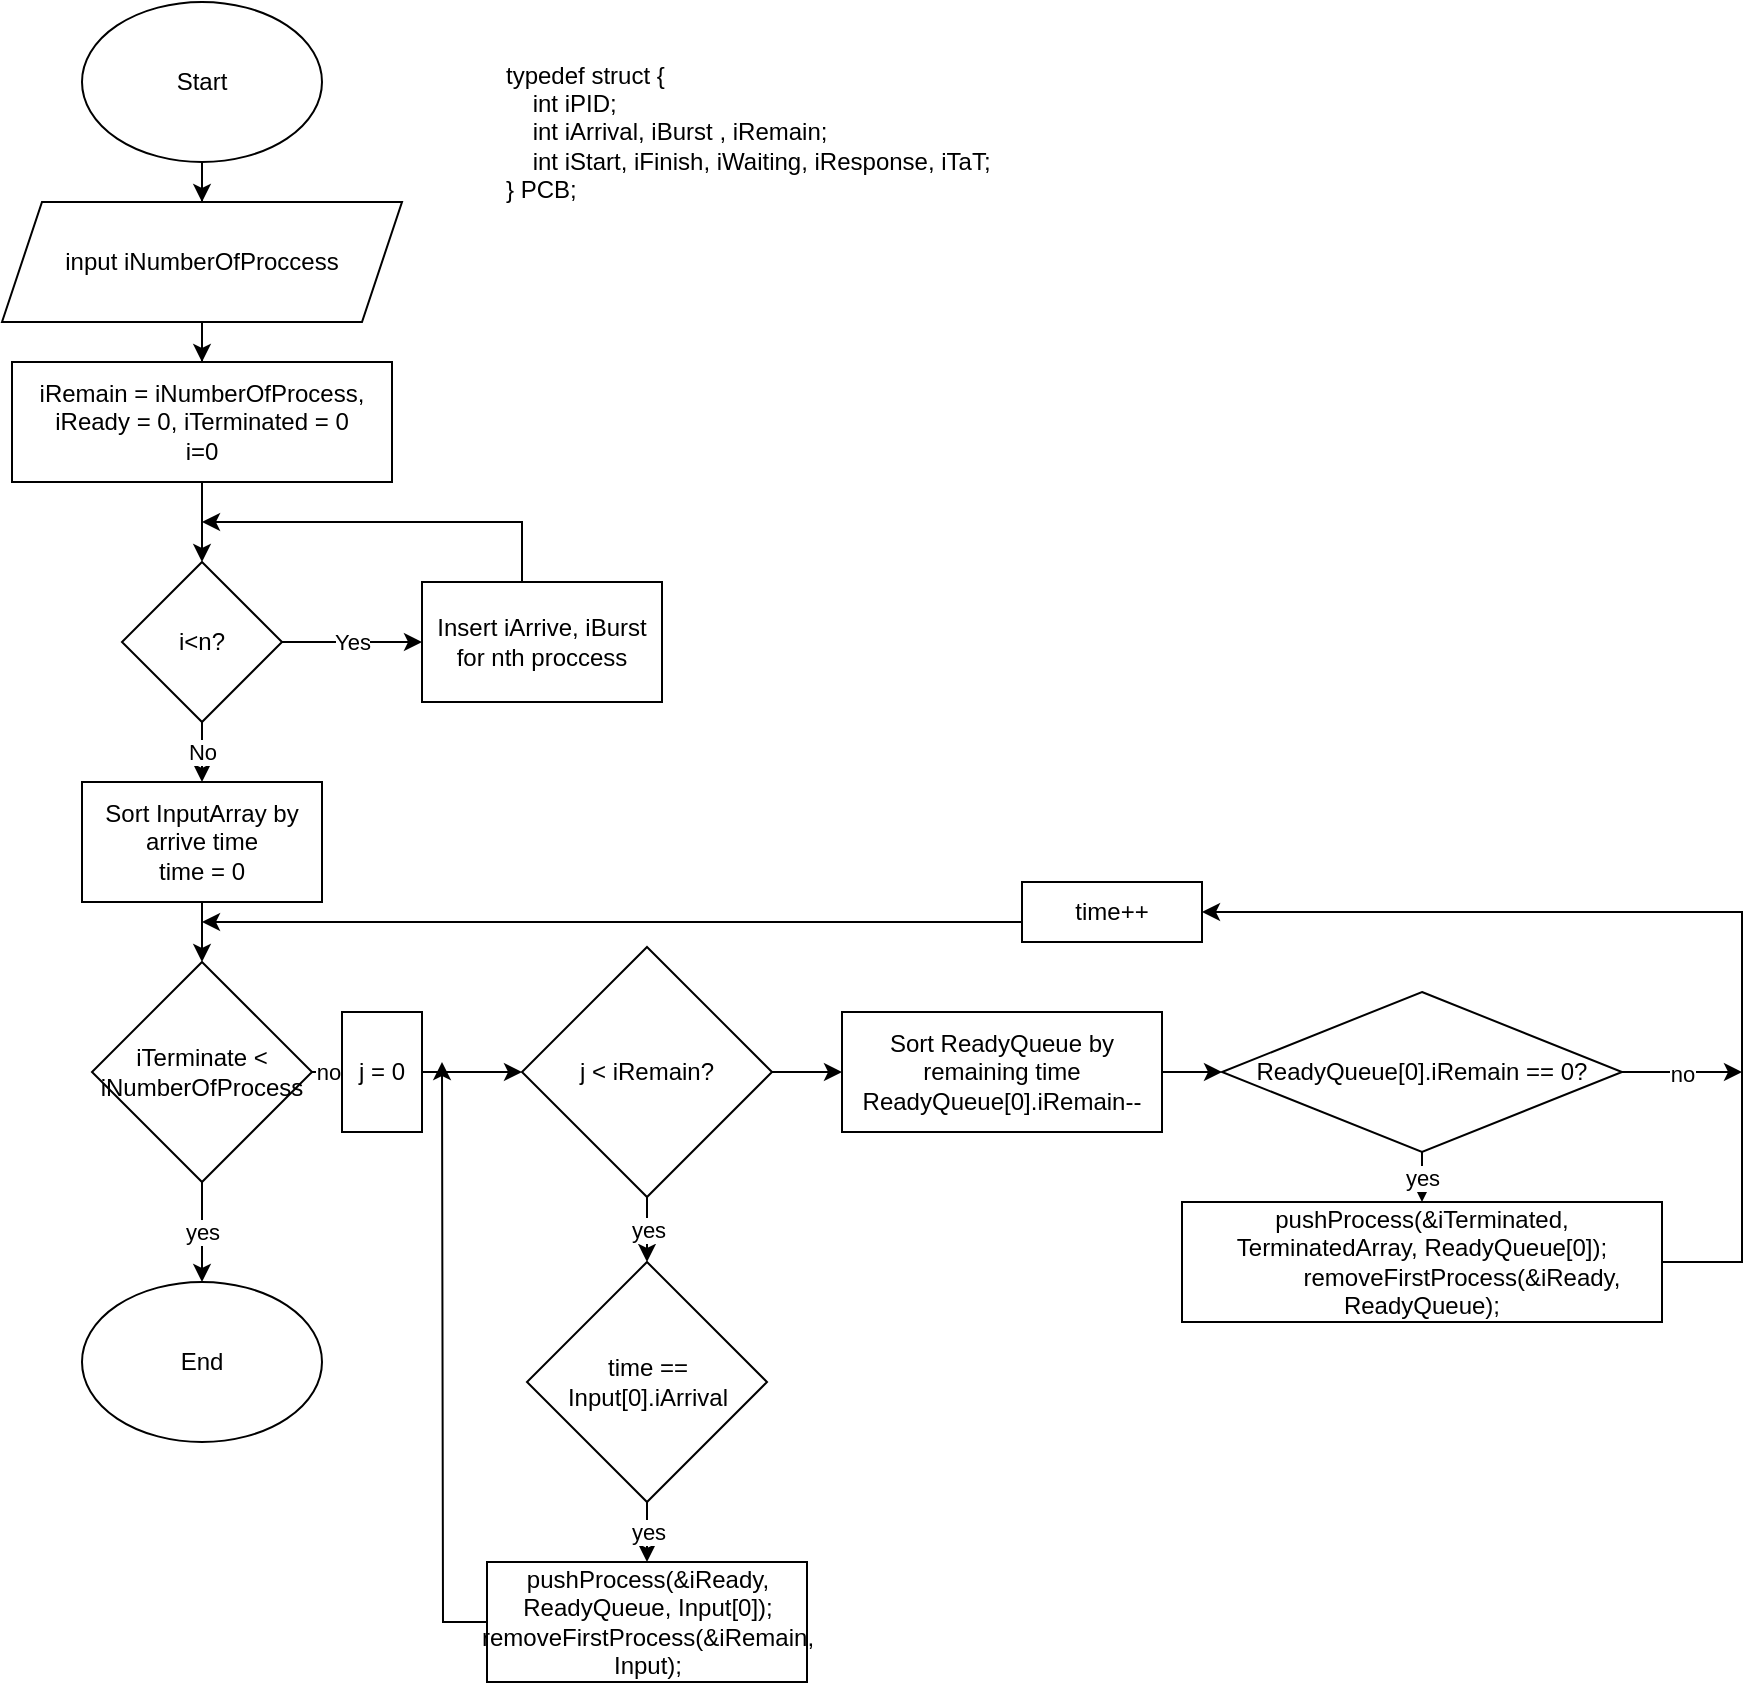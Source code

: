 <mxfile version="22.1.4" type="github">
  <diagram name="Page-1" id="s_rpJoZAowO82ZjFxE7U">
    <mxGraphModel dx="2785" dy="1558" grid="1" gridSize="10" guides="1" tooltips="1" connect="1" arrows="1" fold="1" page="1" pageScale="1" pageWidth="850" pageHeight="1100" math="0" shadow="0">
      <root>
        <mxCell id="0" />
        <mxCell id="1" parent="0" />
        <mxCell id="CLkYVUwVxwoznqqn1GhV-2" value="&lt;div align=&quot;left&quot;&gt;typedef struct {&lt;br&gt;&amp;nbsp;&amp;nbsp;&amp;nbsp; int iPID;&lt;br&gt;&amp;nbsp;&amp;nbsp;&amp;nbsp; int iArrival, iBurst , iRemain;&lt;br&gt;&amp;nbsp;&amp;nbsp;&amp;nbsp; int iStart, iFinish, iWaiting, iResponse, iTaT;&lt;br&gt;} PCB;&lt;/div&gt;" style="text;html=1;strokeColor=none;fillColor=none;align=left;verticalAlign=middle;whiteSpace=wrap;rounded=0;" vertex="1" parent="1">
          <mxGeometry x="380" y="140" width="310" height="110" as="geometry" />
        </mxCell>
        <mxCell id="CLkYVUwVxwoznqqn1GhV-12" style="edgeStyle=orthogonalEdgeStyle;rounded=0;orthogonalLoop=1;jettySize=auto;html=1;" edge="1" parent="1" source="CLkYVUwVxwoznqqn1GhV-3" target="CLkYVUwVxwoznqqn1GhV-4">
          <mxGeometry relative="1" as="geometry" />
        </mxCell>
        <mxCell id="CLkYVUwVxwoznqqn1GhV-3" value="Start" style="ellipse;whiteSpace=wrap;html=1;" vertex="1" parent="1">
          <mxGeometry x="170" y="130" width="120" height="80" as="geometry" />
        </mxCell>
        <mxCell id="CLkYVUwVxwoznqqn1GhV-13" style="edgeStyle=orthogonalEdgeStyle;rounded=0;orthogonalLoop=1;jettySize=auto;html=1;" edge="1" parent="1" source="CLkYVUwVxwoznqqn1GhV-4" target="CLkYVUwVxwoznqqn1GhV-5">
          <mxGeometry relative="1" as="geometry" />
        </mxCell>
        <mxCell id="CLkYVUwVxwoznqqn1GhV-4" value="input iNumberOfProccess" style="shape=parallelogram;perimeter=parallelogramPerimeter;whiteSpace=wrap;html=1;fixedSize=1;" vertex="1" parent="1">
          <mxGeometry x="130" y="230" width="200" height="60" as="geometry" />
        </mxCell>
        <mxCell id="CLkYVUwVxwoznqqn1GhV-9" style="edgeStyle=orthogonalEdgeStyle;rounded=0;orthogonalLoop=1;jettySize=auto;html=1;" edge="1" parent="1" source="CLkYVUwVxwoznqqn1GhV-5" target="CLkYVUwVxwoznqqn1GhV-6">
          <mxGeometry relative="1" as="geometry" />
        </mxCell>
        <mxCell id="CLkYVUwVxwoznqqn1GhV-5" value="&lt;div&gt;iRemain = iNumberOfProcess, iReady = 0, iTerminated = 0&lt;/div&gt;&lt;div&gt;i=0&lt;br&gt;&lt;/div&gt;" style="rounded=0;whiteSpace=wrap;html=1;" vertex="1" parent="1">
          <mxGeometry x="135" y="310" width="190" height="60" as="geometry" />
        </mxCell>
        <mxCell id="CLkYVUwVxwoznqqn1GhV-10" value="Yes" style="edgeStyle=orthogonalEdgeStyle;rounded=0;orthogonalLoop=1;jettySize=auto;html=1;entryX=0;entryY=0.5;entryDx=0;entryDy=0;" edge="1" parent="1" source="CLkYVUwVxwoznqqn1GhV-6" target="CLkYVUwVxwoznqqn1GhV-8">
          <mxGeometry relative="1" as="geometry" />
        </mxCell>
        <mxCell id="CLkYVUwVxwoznqqn1GhV-17" value="No" style="edgeStyle=orthogonalEdgeStyle;rounded=0;orthogonalLoop=1;jettySize=auto;html=1;" edge="1" parent="1" source="CLkYVUwVxwoznqqn1GhV-6" target="CLkYVUwVxwoznqqn1GhV-16">
          <mxGeometry relative="1" as="geometry" />
        </mxCell>
        <mxCell id="CLkYVUwVxwoznqqn1GhV-6" value="i&amp;lt;n?" style="rhombus;whiteSpace=wrap;html=1;" vertex="1" parent="1">
          <mxGeometry x="190" y="410" width="80" height="80" as="geometry" />
        </mxCell>
        <mxCell id="CLkYVUwVxwoznqqn1GhV-11" style="edgeStyle=orthogonalEdgeStyle;rounded=0;orthogonalLoop=1;jettySize=auto;html=1;" edge="1" parent="1" source="CLkYVUwVxwoznqqn1GhV-8">
          <mxGeometry relative="1" as="geometry">
            <mxPoint x="230" y="390" as="targetPoint" />
            <Array as="points">
              <mxPoint x="390" y="390" />
            </Array>
          </mxGeometry>
        </mxCell>
        <mxCell id="CLkYVUwVxwoznqqn1GhV-8" value="Insert iArrive, iBurst for nth proccess" style="rounded=0;whiteSpace=wrap;html=1;" vertex="1" parent="1">
          <mxGeometry x="340" y="420" width="120" height="60" as="geometry" />
        </mxCell>
        <mxCell id="CLkYVUwVxwoznqqn1GhV-20" value="" style="edgeStyle=orthogonalEdgeStyle;rounded=0;orthogonalLoop=1;jettySize=auto;html=1;" edge="1" parent="1" source="CLkYVUwVxwoznqqn1GhV-16" target="CLkYVUwVxwoznqqn1GhV-19">
          <mxGeometry relative="1" as="geometry" />
        </mxCell>
        <mxCell id="CLkYVUwVxwoznqqn1GhV-16" value="&lt;div&gt;Sort InputArray by arrive time&lt;/div&gt;&lt;div&gt;time = 0&lt;br&gt;&lt;/div&gt;" style="whiteSpace=wrap;html=1;" vertex="1" parent="1">
          <mxGeometry x="170" y="520" width="120" height="60" as="geometry" />
        </mxCell>
        <mxCell id="CLkYVUwVxwoznqqn1GhV-21" value="no" style="edgeStyle=orthogonalEdgeStyle;rounded=0;orthogonalLoop=1;jettySize=auto;html=1;" edge="1" parent="1" source="CLkYVUwVxwoznqqn1GhV-19" target="CLkYVUwVxwoznqqn1GhV-24">
          <mxGeometry relative="1" as="geometry">
            <mxPoint x="390" y="665" as="targetPoint" />
          </mxGeometry>
        </mxCell>
        <mxCell id="CLkYVUwVxwoznqqn1GhV-48" value="yes" style="edgeStyle=orthogonalEdgeStyle;rounded=0;orthogonalLoop=1;jettySize=auto;html=1;" edge="1" parent="1" source="CLkYVUwVxwoznqqn1GhV-19" target="CLkYVUwVxwoznqqn1GhV-51">
          <mxGeometry relative="1" as="geometry">
            <mxPoint x="230" y="780" as="targetPoint" />
          </mxGeometry>
        </mxCell>
        <mxCell id="CLkYVUwVxwoznqqn1GhV-19" value="iTerminate &amp;lt; iNumberOfProcess" style="rhombus;whiteSpace=wrap;html=1;" vertex="1" parent="1">
          <mxGeometry x="175" y="610" width="110" height="110" as="geometry" />
        </mxCell>
        <mxCell id="CLkYVUwVxwoznqqn1GhV-25" style="edgeStyle=orthogonalEdgeStyle;rounded=0;orthogonalLoop=1;jettySize=auto;html=1;" edge="1" parent="1" source="CLkYVUwVxwoznqqn1GhV-24" target="CLkYVUwVxwoznqqn1GhV-26">
          <mxGeometry relative="1" as="geometry">
            <mxPoint x="430" y="665" as="targetPoint" />
          </mxGeometry>
        </mxCell>
        <mxCell id="CLkYVUwVxwoznqqn1GhV-24" value="j = 0" style="rounded=0;whiteSpace=wrap;html=1;" vertex="1" parent="1">
          <mxGeometry x="300" y="635" width="40" height="60" as="geometry" />
        </mxCell>
        <mxCell id="CLkYVUwVxwoznqqn1GhV-27" value="yes" style="edgeStyle=orthogonalEdgeStyle;rounded=0;orthogonalLoop=1;jettySize=auto;html=1;" edge="1" parent="1" source="CLkYVUwVxwoznqqn1GhV-26" target="CLkYVUwVxwoznqqn1GhV-29">
          <mxGeometry relative="1" as="geometry">
            <mxPoint x="452.5" y="750" as="targetPoint" />
          </mxGeometry>
        </mxCell>
        <mxCell id="CLkYVUwVxwoznqqn1GhV-36" style="edgeStyle=orthogonalEdgeStyle;rounded=0;orthogonalLoop=1;jettySize=auto;html=1;" edge="1" parent="1" source="CLkYVUwVxwoznqqn1GhV-26" target="CLkYVUwVxwoznqqn1GhV-37">
          <mxGeometry relative="1" as="geometry">
            <mxPoint x="560" y="665" as="targetPoint" />
          </mxGeometry>
        </mxCell>
        <mxCell id="CLkYVUwVxwoznqqn1GhV-26" value="j &amp;lt; iRemain?" style="rhombus;whiteSpace=wrap;html=1;" vertex="1" parent="1">
          <mxGeometry x="390" y="602.5" width="125" height="125" as="geometry" />
        </mxCell>
        <mxCell id="CLkYVUwVxwoznqqn1GhV-30" value="yes" style="edgeStyle=orthogonalEdgeStyle;rounded=0;orthogonalLoop=1;jettySize=auto;html=1;" edge="1" parent="1" source="CLkYVUwVxwoznqqn1GhV-29" target="CLkYVUwVxwoznqqn1GhV-31">
          <mxGeometry relative="1" as="geometry">
            <mxPoint x="452.5" y="930" as="targetPoint" />
          </mxGeometry>
        </mxCell>
        <mxCell id="CLkYVUwVxwoznqqn1GhV-29" value="time == Input[0].iArrival" style="rhombus;whiteSpace=wrap;html=1;" vertex="1" parent="1">
          <mxGeometry x="392.5" y="760" width="120" height="120" as="geometry" />
        </mxCell>
        <mxCell id="CLkYVUwVxwoznqqn1GhV-34" style="edgeStyle=orthogonalEdgeStyle;rounded=0;orthogonalLoop=1;jettySize=auto;html=1;" edge="1" parent="1" source="CLkYVUwVxwoznqqn1GhV-31">
          <mxGeometry relative="1" as="geometry">
            <mxPoint x="350" y="660" as="targetPoint" />
          </mxGeometry>
        </mxCell>
        <mxCell id="CLkYVUwVxwoznqqn1GhV-31" value="&lt;div&gt;pushProcess(&amp;amp;iReady, ReadyQueue, Input[0]);&lt;/div&gt;&lt;div&gt;removeFirstProcess(&amp;amp;iRemain, Input);&lt;/div&gt;" style="rounded=0;whiteSpace=wrap;html=1;" vertex="1" parent="1">
          <mxGeometry x="372.5" y="910" width="160" height="60" as="geometry" />
        </mxCell>
        <mxCell id="CLkYVUwVxwoznqqn1GhV-39" style="edgeStyle=orthogonalEdgeStyle;rounded=0;orthogonalLoop=1;jettySize=auto;html=1;" edge="1" parent="1" source="CLkYVUwVxwoznqqn1GhV-37" target="CLkYVUwVxwoznqqn1GhV-40">
          <mxGeometry relative="1" as="geometry">
            <mxPoint x="780" y="665" as="targetPoint" />
          </mxGeometry>
        </mxCell>
        <mxCell id="CLkYVUwVxwoznqqn1GhV-37" value="&lt;div&gt;Sort ReadyQueue by remaining time&lt;/div&gt;&lt;div&gt;ReadyQueue[0].iRemain--&lt;br&gt;&lt;/div&gt;" style="rounded=0;whiteSpace=wrap;html=1;" vertex="1" parent="1">
          <mxGeometry x="550" y="635" width="160" height="60" as="geometry" />
        </mxCell>
        <mxCell id="CLkYVUwVxwoznqqn1GhV-41" value="yes" style="edgeStyle=orthogonalEdgeStyle;rounded=0;orthogonalLoop=1;jettySize=auto;html=1;" edge="1" parent="1" source="CLkYVUwVxwoznqqn1GhV-40" target="CLkYVUwVxwoznqqn1GhV-42">
          <mxGeometry relative="1" as="geometry">
            <mxPoint x="840" y="760" as="targetPoint" />
          </mxGeometry>
        </mxCell>
        <mxCell id="CLkYVUwVxwoznqqn1GhV-45" value="no" style="edgeStyle=orthogonalEdgeStyle;rounded=0;orthogonalLoop=1;jettySize=auto;html=1;" edge="1" parent="1" source="CLkYVUwVxwoznqqn1GhV-40">
          <mxGeometry relative="1" as="geometry">
            <mxPoint x="1000" y="665" as="targetPoint" />
          </mxGeometry>
        </mxCell>
        <mxCell id="CLkYVUwVxwoznqqn1GhV-40" value="ReadyQueue[0].iRemain == 0?" style="rhombus;whiteSpace=wrap;html=1;" vertex="1" parent="1">
          <mxGeometry x="740" y="625" width="200" height="80" as="geometry" />
        </mxCell>
        <mxCell id="CLkYVUwVxwoznqqn1GhV-43" style="edgeStyle=orthogonalEdgeStyle;rounded=0;orthogonalLoop=1;jettySize=auto;html=1;" edge="1" parent="1" source="CLkYVUwVxwoznqqn1GhV-42" target="CLkYVUwVxwoznqqn1GhV-46">
          <mxGeometry relative="1" as="geometry">
            <mxPoint x="650" y="560" as="targetPoint" />
            <Array as="points">
              <mxPoint x="1000" y="760" />
              <mxPoint x="1000" y="585" />
            </Array>
          </mxGeometry>
        </mxCell>
        <mxCell id="CLkYVUwVxwoznqqn1GhV-42" value="pushProcess(&amp;iTerminated, TerminatedArray, ReadyQueue[0]);&#xa;            removeFirstProcess(&amp;iReady, ReadyQueue);" style="rounded=0;whiteSpace=wrap;html=1;" vertex="1" parent="1">
          <mxGeometry x="720" y="730" width="240" height="60" as="geometry" />
        </mxCell>
        <mxCell id="CLkYVUwVxwoznqqn1GhV-47" style="edgeStyle=orthogonalEdgeStyle;rounded=0;orthogonalLoop=1;jettySize=auto;html=1;" edge="1" parent="1" source="CLkYVUwVxwoznqqn1GhV-46">
          <mxGeometry relative="1" as="geometry">
            <mxPoint x="230" y="590" as="targetPoint" />
            <Array as="points">
              <mxPoint x="655" y="590" />
            </Array>
          </mxGeometry>
        </mxCell>
        <mxCell id="CLkYVUwVxwoznqqn1GhV-46" value="time++" style="rounded=0;whiteSpace=wrap;html=1;" vertex="1" parent="1">
          <mxGeometry x="640" y="570" width="90" height="30" as="geometry" />
        </mxCell>
        <mxCell id="CLkYVUwVxwoznqqn1GhV-51" value="End" style="ellipse;whiteSpace=wrap;html=1;" vertex="1" parent="1">
          <mxGeometry x="170" y="770" width="120" height="80" as="geometry" />
        </mxCell>
      </root>
    </mxGraphModel>
  </diagram>
</mxfile>

